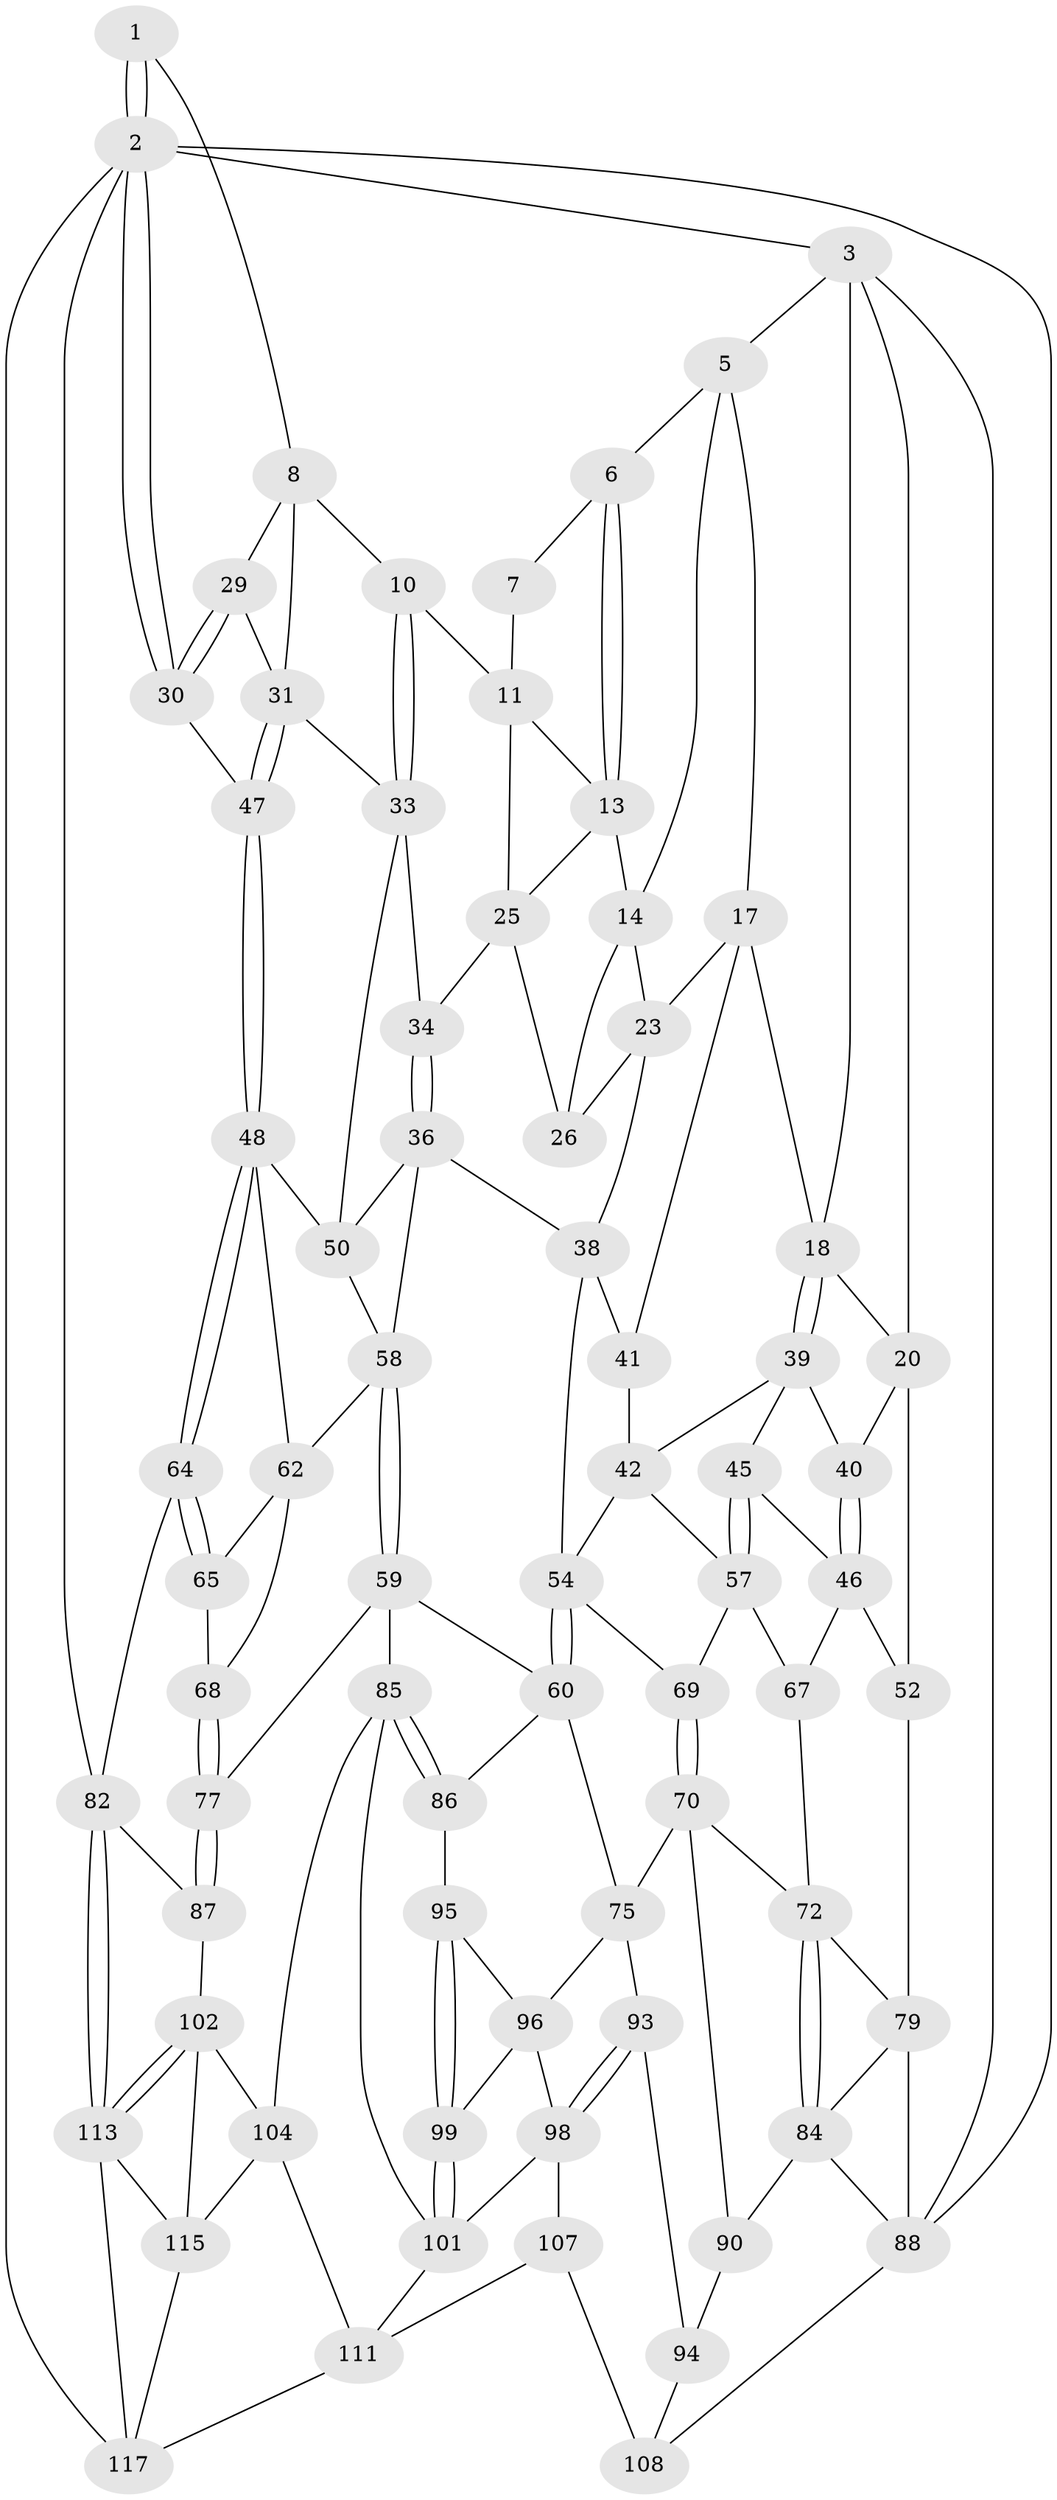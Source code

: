 // original degree distribution, {3: 0.016666666666666666, 6: 0.2, 4: 0.21666666666666667, 5: 0.5666666666666667}
// Generated by graph-tools (version 1.1) at 2025/42/03/06/25 10:42:28]
// undirected, 72 vertices, 156 edges
graph export_dot {
graph [start="1"]
  node [color=gray90,style=filled];
  1 [pos="+0.7016057328925209+0"];
  2 [pos="+1+0",super="+81"];
  3 [pos="+0+0",super="+4"];
  5 [pos="+0.31396626233505187+0",super="+15"];
  6 [pos="+0.5612710011264432+0"];
  7 [pos="+0.6060171154358514+0"];
  8 [pos="+0.8027489325172948+0.10514414726451658",super="+9"];
  10 [pos="+0.7518517227636491+0.14422397182511779"];
  11 [pos="+0.7199048380698231+0.15054269925833816",super="+12"];
  13 [pos="+0.508467180748509+0.06155214350976245",super="+16"];
  14 [pos="+0.4220501202832695+0.1002413873085597",super="+22"];
  17 [pos="+0.26784760553270737+0.1717483329789915",super="+24"];
  18 [pos="+0.24130278432539928+0.16919204947803212",super="+19"];
  20 [pos="+0+0.19398569255798284",super="+21"];
  23 [pos="+0.38564703521814825+0.16422132750981833",super="+28"];
  25 [pos="+0.5452156900016624+0.16033903236812544",super="+27"];
  26 [pos="+0.5156413646589655+0.18934223457120267"];
  29 [pos="+0.8906675424202475+0.09081480383586223"];
  30 [pos="+1+0"];
  31 [pos="+0.9840473814011518+0.24920751112503933",super="+32"];
  33 [pos="+0.7687361375949944+0.27243304668771096",super="+35"];
  34 [pos="+0.636529769129444+0.29674127007839707"];
  36 [pos="+0.6235945792242626+0.3213076711679679",super="+37"];
  38 [pos="+0.4752627332001296+0.3127652659352911",super="+44"];
  39 [pos="+0.1500414828691232+0.23370882716938368",super="+43"];
  40 [pos="+0.04860510537652678+0.22594725900473484"];
  41 [pos="+0.32867770013275005+0.31558822298780864"];
  42 [pos="+0.31837297582781865+0.32340779812702386",super="+56"];
  45 [pos="+0.16232541226094124+0.41475898110079146"];
  46 [pos="+0.09353923774727138+0.3502362640599037",super="+51"];
  47 [pos="+1+0.3577025090790134"];
  48 [pos="+1+0.3911437706804895",super="+49"];
  50 [pos="+0.827652691690017+0.3648197769542313",super="+53"];
  52 [pos="+0+0.42461807694152115"];
  54 [pos="+0.38902230513263286+0.513441082537133",super="+55"];
  57 [pos="+0.15709807357262606+0.4627031883291114",super="+66"];
  58 [pos="+0.5645108748796259+0.507431547683978",super="+61"];
  59 [pos="+0.5554327494901868+0.5413777545071875",super="+78"];
  60 [pos="+0.39009097156376465+0.5145539387257506",super="+74"];
  62 [pos="+0.8577781612692191+0.3895177067115648",super="+63"];
  64 [pos="+1+0.6330250451746072"];
  65 [pos="+0.8641210139517062+0.539982579534622"];
  67 [pos="+0.12049801402110241+0.4981833189469307"];
  68 [pos="+0.7549239074234191+0.570355573573161"];
  69 [pos="+0.2709732590722322+0.5767993714368502"];
  70 [pos="+0.25815222496431184+0.6366908028222339",super="+71"];
  72 [pos="+0.16116110918860785+0.6122115641868967",super="+73"];
  75 [pos="+0.35161220968276674+0.6497490380751463",super="+76"];
  77 [pos="+0.7220754767716057+0.6459819941126975"];
  79 [pos="+0.08858696240784689+0.5860119469674399",super="+80"];
  82 [pos="+1+1",super="+83"];
  84 [pos="+0.018417425620477445+0.731845144567175",super="+92"];
  85 [pos="+0.5966742181051039+0.6925253421324677",super="+100"];
  86 [pos="+0.5187019797111332+0.68590035437361"];
  87 [pos="+0.8900305395133229+0.741909134442346"];
  88 [pos="+0+0.7615414975376684",super="+89"];
  90 [pos="+0.16197100597473976+0.6766996201295105",super="+91"];
  93 [pos="+0.26613164664041605+0.7847413161882223"];
  94 [pos="+0.24007939205929738+0.7884317012235882",super="+105"];
  95 [pos="+0.40836054185020265+0.719428589652432"];
  96 [pos="+0.36284295971224056+0.6695254103935867",super="+97"];
  98 [pos="+0.33966102188817116+0.8310040522636841",super="+106"];
  99 [pos="+0.3660085979074316+0.8123814278727509"];
  101 [pos="+0.5728621835394775+0.7750508517687325",super="+109"];
  102 [pos="+0.8531867726252366+0.8126332708566805",super="+103"];
  104 [pos="+0.7545898565054624+0.8848605001202317",super="+110"];
  107 [pos="+0.35312126258369925+0.9205849054182915",super="+120"];
  108 [pos="+0.1328085033327054+0.9258984522667248",super="+112"];
  111 [pos="+0.5738164798306484+0.9522002101374769",super="+119"];
  113 [pos="+0.9342526792066683+0.9612557759808226",super="+114"];
  115 [pos="+0.8405306821052404+0.9491055738266099",super="+116"];
  117 [pos="+0.8740329124021363+1",super="+118"];
  1 -- 2;
  1 -- 2;
  1 -- 8;
  2 -- 3;
  2 -- 30;
  2 -- 30;
  2 -- 88;
  2 -- 117;
  2 -- 82;
  3 -- 88;
  3 -- 5;
  3 -- 20;
  3 -- 18;
  5 -- 6;
  5 -- 17;
  5 -- 14;
  6 -- 7;
  6 -- 13;
  6 -- 13;
  7 -- 11;
  8 -- 29;
  8 -- 10;
  8 -- 31;
  10 -- 11;
  10 -- 33;
  10 -- 33;
  11 -- 13;
  11 -- 25;
  13 -- 14;
  13 -- 25;
  14 -- 26;
  14 -- 23;
  17 -- 18;
  17 -- 41;
  17 -- 23;
  18 -- 39;
  18 -- 39;
  18 -- 20;
  20 -- 40;
  20 -- 52;
  23 -- 26;
  23 -- 38;
  25 -- 26;
  25 -- 34;
  29 -- 30;
  29 -- 30;
  29 -- 31;
  30 -- 47;
  31 -- 47;
  31 -- 47;
  31 -- 33;
  33 -- 34;
  33 -- 50;
  34 -- 36;
  34 -- 36;
  36 -- 50;
  36 -- 58;
  36 -- 38;
  38 -- 54;
  38 -- 41;
  39 -- 40;
  39 -- 42;
  39 -- 45;
  40 -- 46;
  40 -- 46;
  41 -- 42;
  42 -- 57;
  42 -- 54;
  45 -- 46;
  45 -- 57;
  45 -- 57;
  46 -- 67;
  46 -- 52;
  47 -- 48;
  47 -- 48;
  48 -- 64;
  48 -- 64;
  48 -- 50;
  48 -- 62;
  50 -- 58;
  52 -- 79;
  54 -- 60;
  54 -- 60;
  54 -- 69;
  57 -- 67;
  57 -- 69;
  58 -- 59;
  58 -- 59;
  58 -- 62;
  59 -- 60;
  59 -- 85;
  59 -- 77;
  60 -- 75;
  60 -- 86;
  62 -- 65;
  62 -- 68;
  64 -- 65;
  64 -- 65;
  64 -- 82;
  65 -- 68;
  67 -- 72;
  68 -- 77;
  68 -- 77;
  69 -- 70;
  69 -- 70;
  70 -- 75;
  70 -- 72;
  70 -- 90;
  72 -- 84;
  72 -- 84;
  72 -- 79;
  75 -- 96;
  75 -- 93;
  77 -- 87;
  77 -- 87;
  79 -- 84;
  79 -- 88;
  82 -- 113;
  82 -- 113;
  82 -- 87;
  84 -- 88;
  84 -- 90;
  85 -- 86;
  85 -- 86;
  85 -- 104;
  85 -- 101;
  86 -- 95;
  87 -- 102;
  88 -- 108;
  90 -- 94 [weight=2];
  93 -- 94;
  93 -- 98;
  93 -- 98;
  94 -- 108;
  95 -- 96;
  95 -- 99;
  95 -- 99;
  96 -- 98;
  96 -- 99;
  98 -- 107;
  98 -- 101;
  99 -- 101;
  99 -- 101;
  101 -- 111;
  102 -- 113;
  102 -- 113;
  102 -- 104;
  102 -- 115;
  104 -- 115;
  104 -- 111;
  107 -- 108 [weight=2];
  107 -- 111;
  111 -- 117;
  113 -- 115;
  113 -- 117;
  115 -- 117;
}
